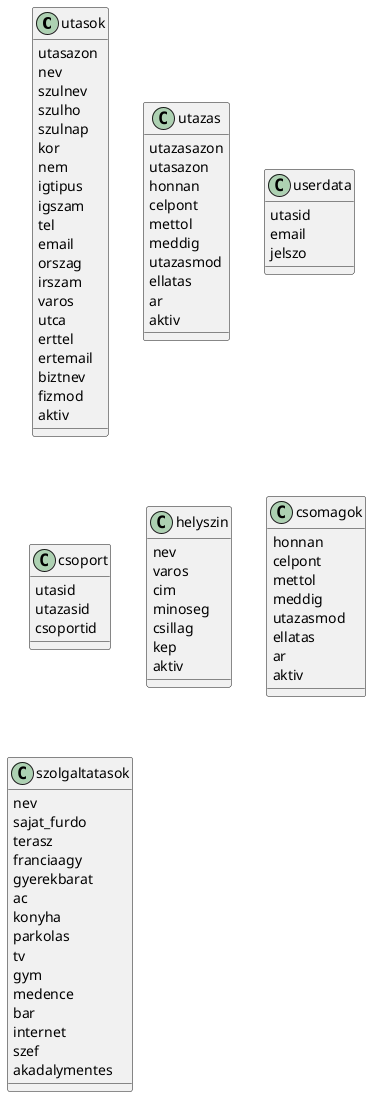@startuml main


class utasok{
    utasazon
    nev
    szulnev
    szulho
    szulnap
    kor
    nem
    igtipus
    igszam
    tel
    email
    orszag
    irszam
    varos
    utca
    erttel
    ertemail
    biztnev
    fizmod
    aktiv

}

class utazas{
    utazasazon
    utasazon
    honnan
    celpont
    mettol
    meddig
    utazasmod
    ellatas
    ar
    aktiv

}

class userdata {
    utasid
    email
    jelszo
}

class csoport{
    utasid
    utazasid
    csoportid
}

class helyszin {
    nev
    varos
    cim
    minoseg
    csillag
    kep
    aktiv
}

class csomagok {
    honnan
    celpont
    mettol
    meddig
    utazasmod
    ellatas
    ar
    aktiv
}

class szolgaltatasok {
    nev
    sajat_furdo
    terasz
    franciaagy
    gyerekbarat
    ac
    konyha
    parkolas
    tv
    gym
    medence
    bar
    internet
    szef
    akadalymentes
}





@enduml